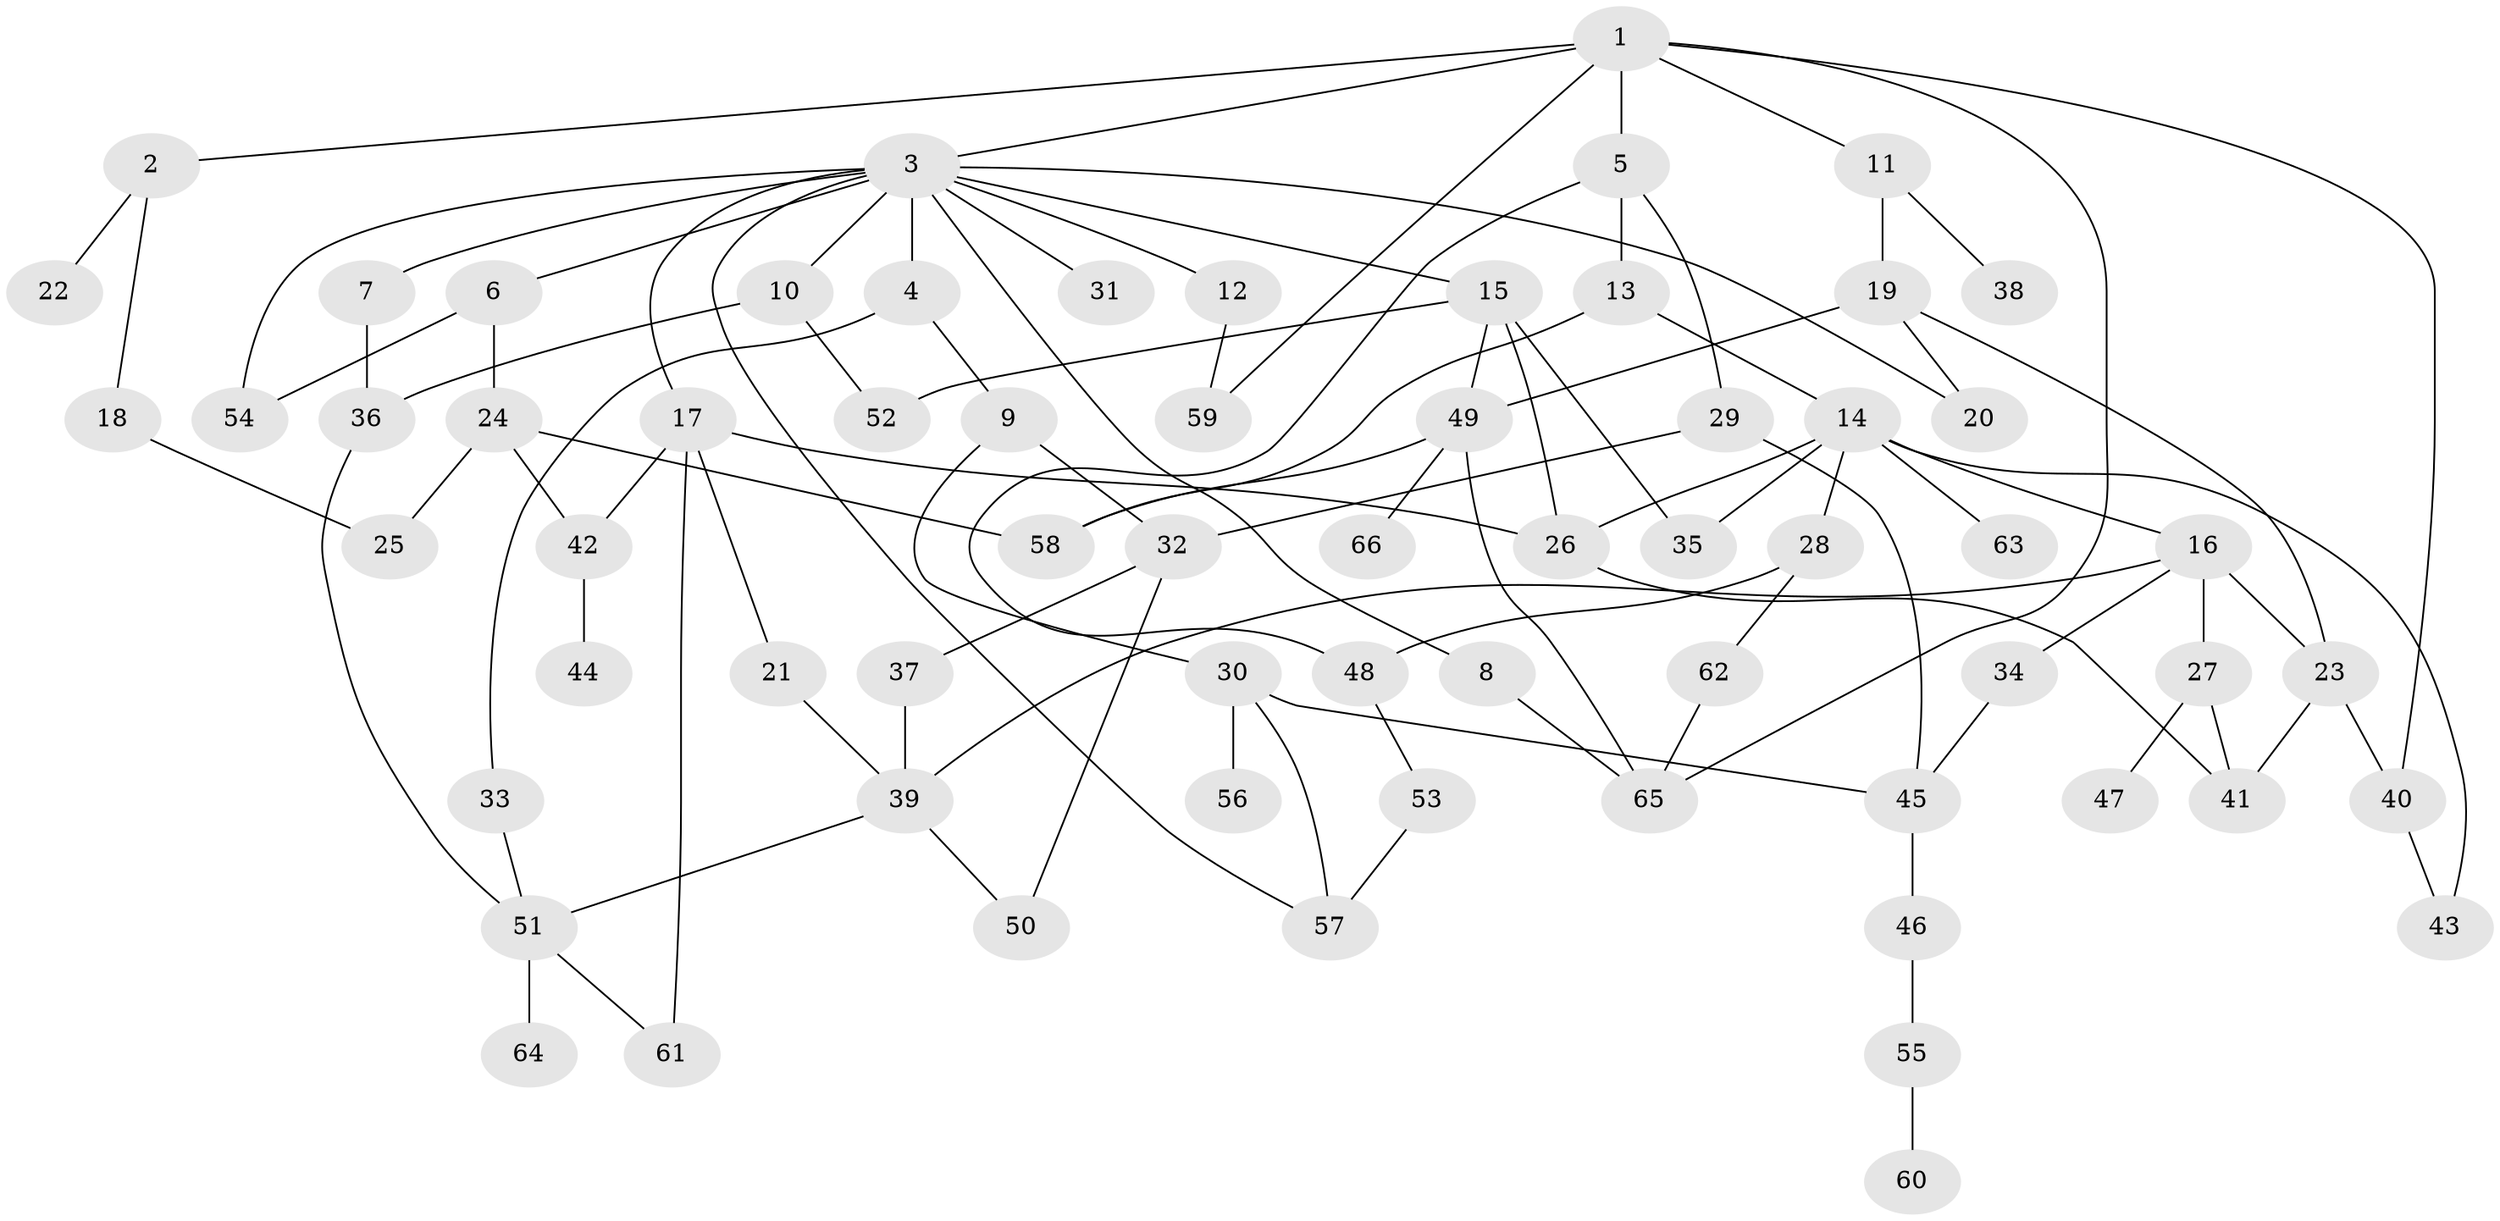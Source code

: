 // coarse degree distribution, {16: 0.047619047619047616, 2: 0.19047619047619047, 5: 0.14285714285714285, 4: 0.23809523809523808, 8: 0.047619047619047616, 3: 0.19047619047619047, 1: 0.14285714285714285}
// Generated by graph-tools (version 1.1) at 2025/48/03/04/25 22:48:49]
// undirected, 66 vertices, 98 edges
graph export_dot {
  node [color=gray90,style=filled];
  1;
  2;
  3;
  4;
  5;
  6;
  7;
  8;
  9;
  10;
  11;
  12;
  13;
  14;
  15;
  16;
  17;
  18;
  19;
  20;
  21;
  22;
  23;
  24;
  25;
  26;
  27;
  28;
  29;
  30;
  31;
  32;
  33;
  34;
  35;
  36;
  37;
  38;
  39;
  40;
  41;
  42;
  43;
  44;
  45;
  46;
  47;
  48;
  49;
  50;
  51;
  52;
  53;
  54;
  55;
  56;
  57;
  58;
  59;
  60;
  61;
  62;
  63;
  64;
  65;
  66;
  1 -- 2;
  1 -- 3;
  1 -- 5;
  1 -- 11;
  1 -- 40;
  1 -- 59;
  1 -- 65;
  2 -- 18;
  2 -- 22;
  3 -- 4;
  3 -- 6;
  3 -- 7;
  3 -- 8;
  3 -- 10;
  3 -- 12;
  3 -- 15;
  3 -- 17;
  3 -- 31;
  3 -- 57;
  3 -- 20;
  3 -- 54;
  4 -- 9;
  4 -- 33;
  5 -- 13;
  5 -- 29;
  5 -- 48;
  6 -- 24;
  6 -- 54;
  7 -- 36;
  8 -- 65;
  9 -- 30;
  9 -- 32;
  10 -- 52;
  10 -- 36;
  11 -- 19;
  11 -- 38;
  12 -- 59;
  13 -- 14;
  13 -- 58;
  14 -- 16;
  14 -- 28;
  14 -- 63;
  14 -- 35;
  14 -- 26;
  14 -- 43;
  15 -- 35;
  15 -- 49;
  15 -- 26;
  15 -- 52;
  16 -- 23;
  16 -- 27;
  16 -- 34;
  16 -- 39;
  17 -- 21;
  17 -- 26;
  17 -- 42;
  17 -- 61;
  18 -- 25;
  19 -- 20;
  19 -- 49;
  19 -- 23;
  21 -- 39;
  23 -- 40;
  23 -- 41;
  24 -- 58;
  24 -- 42;
  24 -- 25;
  26 -- 41;
  27 -- 41;
  27 -- 47;
  28 -- 62;
  28 -- 48;
  29 -- 45;
  29 -- 32;
  30 -- 56;
  30 -- 45;
  30 -- 57;
  32 -- 37;
  32 -- 50;
  33 -- 51;
  34 -- 45;
  36 -- 51;
  37 -- 39;
  39 -- 50;
  39 -- 51;
  40 -- 43;
  42 -- 44;
  45 -- 46;
  46 -- 55;
  48 -- 53;
  49 -- 65;
  49 -- 66;
  49 -- 58;
  51 -- 64;
  51 -- 61;
  53 -- 57;
  55 -- 60;
  62 -- 65;
}
